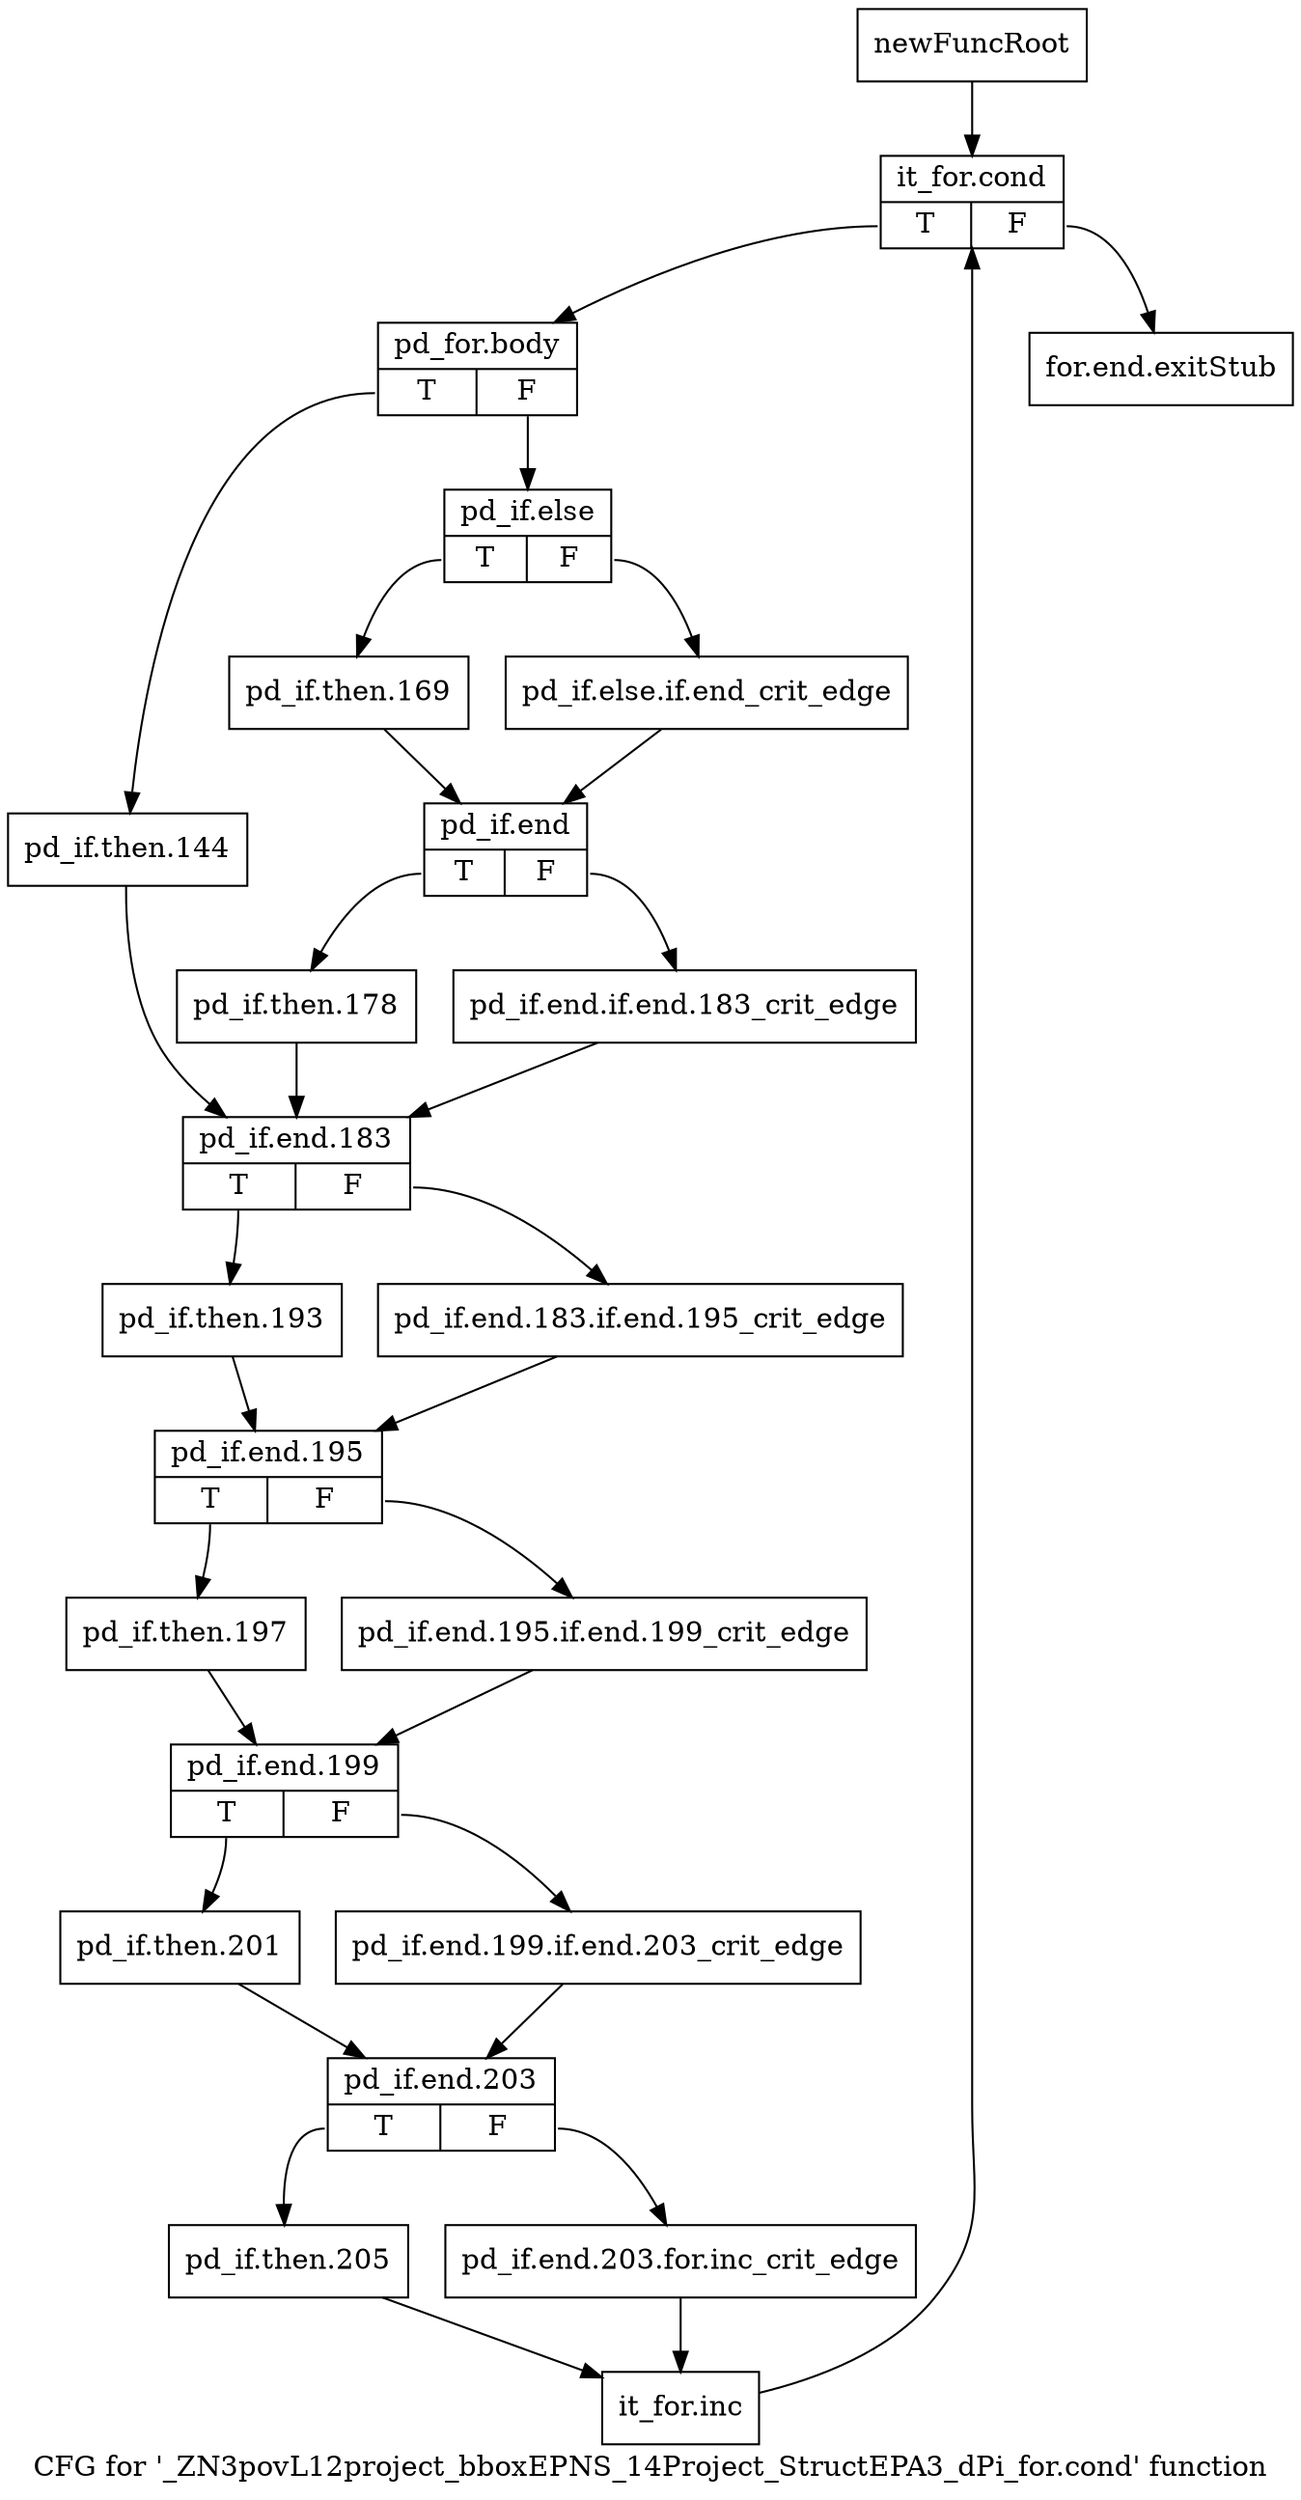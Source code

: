 digraph "CFG for '_ZN3povL12project_bboxEPNS_14Project_StructEPA3_dPi_for.cond' function" {
	label="CFG for '_ZN3povL12project_bboxEPNS_14Project_StructEPA3_dPi_for.cond' function";

	Node0x2568b50 [shape=record,label="{newFuncRoot}"];
	Node0x2568b50 -> Node0x256e0c0;
	Node0x256e070 [shape=record,label="{for.end.exitStub}"];
	Node0x256e0c0 [shape=record,label="{it_for.cond|{<s0>T|<s1>F}}"];
	Node0x256e0c0:s0 -> Node0x256e110;
	Node0x256e0c0:s1 -> Node0x256e070;
	Node0x256e110 [shape=record,label="{pd_for.body|{<s0>T|<s1>F}}"];
	Node0x256e110:s0 -> Node0x256e340;
	Node0x256e110:s1 -> Node0x256e160;
	Node0x256e160 [shape=record,label="{pd_if.else|{<s0>T|<s1>F}}"];
	Node0x256e160:s0 -> Node0x256e200;
	Node0x256e160:s1 -> Node0x256e1b0;
	Node0x256e1b0 [shape=record,label="{pd_if.else.if.end_crit_edge}"];
	Node0x256e1b0 -> Node0x256e250;
	Node0x256e200 [shape=record,label="{pd_if.then.169}"];
	Node0x256e200 -> Node0x256e250;
	Node0x256e250 [shape=record,label="{pd_if.end|{<s0>T|<s1>F}}"];
	Node0x256e250:s0 -> Node0x256e2f0;
	Node0x256e250:s1 -> Node0x256e2a0;
	Node0x256e2a0 [shape=record,label="{pd_if.end.if.end.183_crit_edge}"];
	Node0x256e2a0 -> Node0x256e390;
	Node0x256e2f0 [shape=record,label="{pd_if.then.178}"];
	Node0x256e2f0 -> Node0x256e390;
	Node0x256e340 [shape=record,label="{pd_if.then.144}"];
	Node0x256e340 -> Node0x256e390;
	Node0x256e390 [shape=record,label="{pd_if.end.183|{<s0>T|<s1>F}}"];
	Node0x256e390:s0 -> Node0x256e430;
	Node0x256e390:s1 -> Node0x256e3e0;
	Node0x256e3e0 [shape=record,label="{pd_if.end.183.if.end.195_crit_edge}"];
	Node0x256e3e0 -> Node0x256e480;
	Node0x256e430 [shape=record,label="{pd_if.then.193}"];
	Node0x256e430 -> Node0x256e480;
	Node0x256e480 [shape=record,label="{pd_if.end.195|{<s0>T|<s1>F}}"];
	Node0x256e480:s0 -> Node0x256e520;
	Node0x256e480:s1 -> Node0x256e4d0;
	Node0x256e4d0 [shape=record,label="{pd_if.end.195.if.end.199_crit_edge}"];
	Node0x256e4d0 -> Node0x256e570;
	Node0x256e520 [shape=record,label="{pd_if.then.197}"];
	Node0x256e520 -> Node0x256e570;
	Node0x256e570 [shape=record,label="{pd_if.end.199|{<s0>T|<s1>F}}"];
	Node0x256e570:s0 -> Node0x256e610;
	Node0x256e570:s1 -> Node0x256e5c0;
	Node0x256e5c0 [shape=record,label="{pd_if.end.199.if.end.203_crit_edge}"];
	Node0x256e5c0 -> Node0x256e660;
	Node0x256e610 [shape=record,label="{pd_if.then.201}"];
	Node0x256e610 -> Node0x256e660;
	Node0x256e660 [shape=record,label="{pd_if.end.203|{<s0>T|<s1>F}}"];
	Node0x256e660:s0 -> Node0x256e700;
	Node0x256e660:s1 -> Node0x256e6b0;
	Node0x256e6b0 [shape=record,label="{pd_if.end.203.for.inc_crit_edge}"];
	Node0x256e6b0 -> Node0x256e750;
	Node0x256e700 [shape=record,label="{pd_if.then.205}"];
	Node0x256e700 -> Node0x256e750;
	Node0x256e750 [shape=record,label="{it_for.inc}"];
	Node0x256e750 -> Node0x256e0c0;
}
